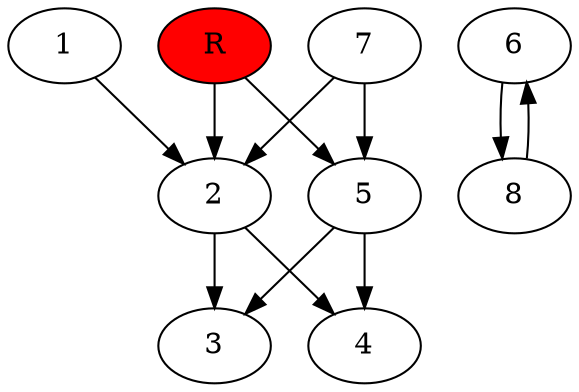 digraph prb16193 {
	1
	2
	3
	4
	5
	6
	7
	8
	R [fillcolor="#ff0000" style=filled]
	1 -> 2
	2 -> 3
	2 -> 4
	5 -> 3
	5 -> 4
	6 -> 8
	7 -> 2
	7 -> 5
	8 -> 6
	R -> 2
	R -> 5
}
